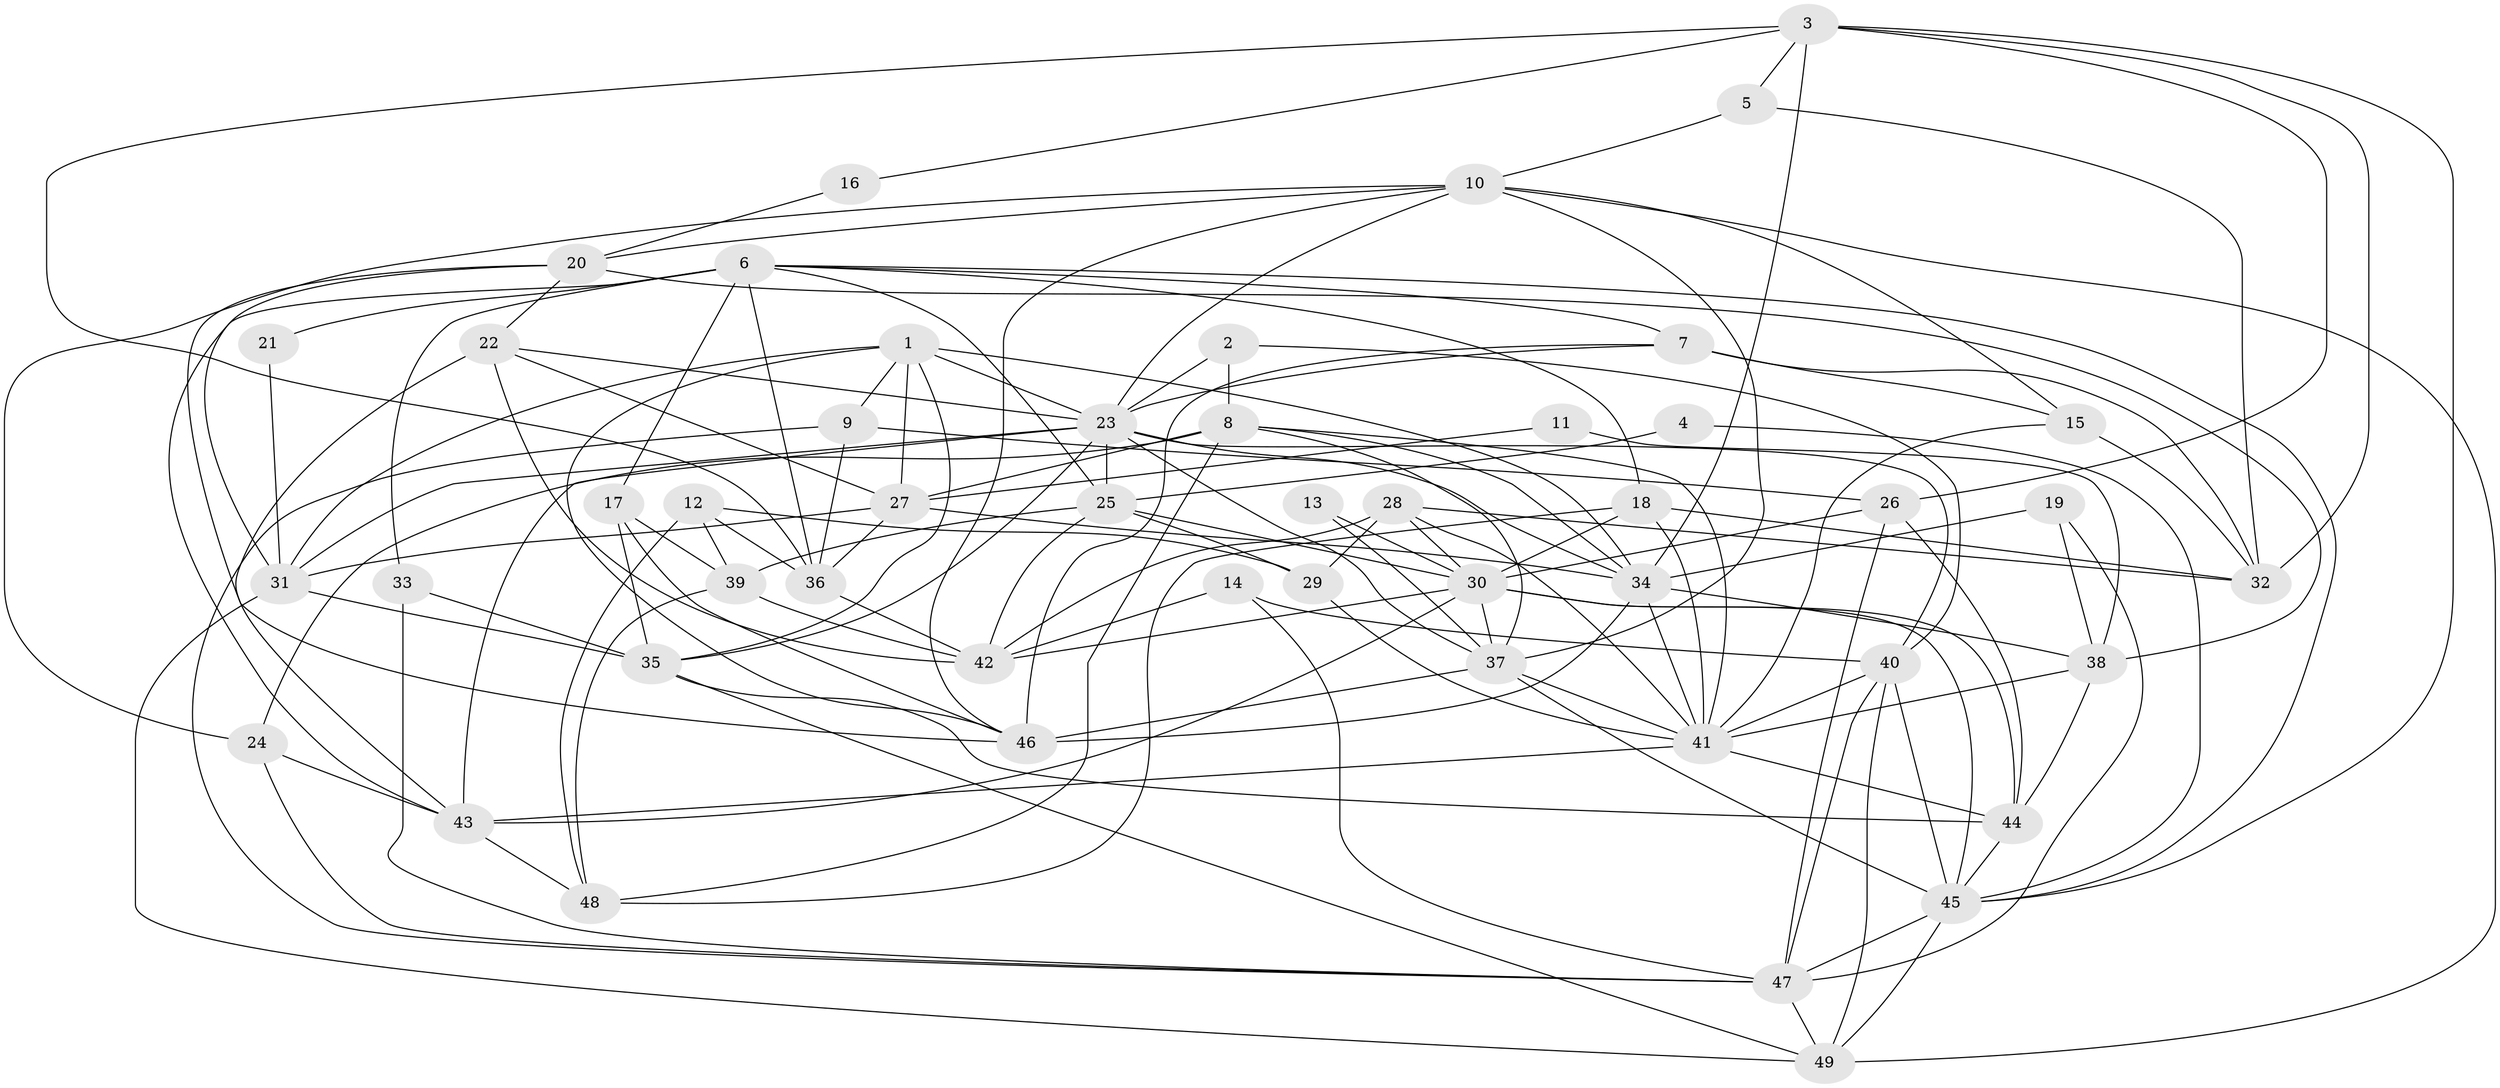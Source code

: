 // original degree distribution, {3: 0.22448979591836735, 6: 0.08163265306122448, 5: 0.22448979591836735, 4: 0.22448979591836735, 2: 0.1836734693877551, 7: 0.05102040816326531, 9: 0.01020408163265306}
// Generated by graph-tools (version 1.1) at 2025/26/03/09/25 03:26:22]
// undirected, 49 vertices, 141 edges
graph export_dot {
graph [start="1"]
  node [color=gray90,style=filled];
  1;
  2;
  3;
  4;
  5;
  6;
  7;
  8;
  9;
  10;
  11;
  12;
  13;
  14;
  15;
  16;
  17;
  18;
  19;
  20;
  21;
  22;
  23;
  24;
  25;
  26;
  27;
  28;
  29;
  30;
  31;
  32;
  33;
  34;
  35;
  36;
  37;
  38;
  39;
  40;
  41;
  42;
  43;
  44;
  45;
  46;
  47;
  48;
  49;
  1 -- 9 [weight=1.0];
  1 -- 23 [weight=1.0];
  1 -- 27 [weight=1.0];
  1 -- 31 [weight=1.0];
  1 -- 34 [weight=1.0];
  1 -- 35 [weight=1.0];
  1 -- 46 [weight=1.0];
  2 -- 8 [weight=1.0];
  2 -- 23 [weight=1.0];
  2 -- 40 [weight=1.0];
  3 -- 5 [weight=1.0];
  3 -- 16 [weight=1.0];
  3 -- 26 [weight=1.0];
  3 -- 32 [weight=1.0];
  3 -- 34 [weight=1.0];
  3 -- 36 [weight=1.0];
  3 -- 45 [weight=1.0];
  4 -- 25 [weight=1.0];
  4 -- 45 [weight=1.0];
  5 -- 10 [weight=1.0];
  5 -- 32 [weight=1.0];
  6 -- 7 [weight=1.0];
  6 -- 17 [weight=1.0];
  6 -- 18 [weight=1.0];
  6 -- 21 [weight=1.0];
  6 -- 25 [weight=1.0];
  6 -- 33 [weight=1.0];
  6 -- 36 [weight=1.0];
  6 -- 43 [weight=1.0];
  6 -- 45 [weight=1.0];
  7 -- 15 [weight=1.0];
  7 -- 23 [weight=1.0];
  7 -- 32 [weight=1.0];
  7 -- 46 [weight=1.0];
  8 -- 24 [weight=2.0];
  8 -- 27 [weight=1.0];
  8 -- 34 [weight=1.0];
  8 -- 37 [weight=1.0];
  8 -- 41 [weight=1.0];
  8 -- 48 [weight=1.0];
  9 -- 26 [weight=1.0];
  9 -- 36 [weight=1.0];
  9 -- 47 [weight=1.0];
  10 -- 15 [weight=1.0];
  10 -- 20 [weight=1.0];
  10 -- 23 [weight=1.0];
  10 -- 24 [weight=1.0];
  10 -- 37 [weight=1.0];
  10 -- 46 [weight=1.0];
  10 -- 49 [weight=1.0];
  11 -- 27 [weight=1.0];
  11 -- 38 [weight=1.0];
  12 -- 29 [weight=1.0];
  12 -- 36 [weight=1.0];
  12 -- 39 [weight=1.0];
  12 -- 48 [weight=1.0];
  13 -- 30 [weight=1.0];
  13 -- 37 [weight=1.0];
  14 -- 40 [weight=2.0];
  14 -- 42 [weight=1.0];
  14 -- 47 [weight=1.0];
  15 -- 32 [weight=1.0];
  15 -- 41 [weight=1.0];
  16 -- 20 [weight=1.0];
  17 -- 35 [weight=1.0];
  17 -- 39 [weight=1.0];
  17 -- 46 [weight=1.0];
  18 -- 30 [weight=1.0];
  18 -- 32 [weight=1.0];
  18 -- 41 [weight=1.0];
  18 -- 48 [weight=1.0];
  19 -- 34 [weight=1.0];
  19 -- 38 [weight=1.0];
  19 -- 47 [weight=1.0];
  20 -- 22 [weight=1.0];
  20 -- 31 [weight=1.0];
  20 -- 38 [weight=1.0];
  20 -- 46 [weight=1.0];
  21 -- 31 [weight=1.0];
  22 -- 23 [weight=1.0];
  22 -- 27 [weight=1.0];
  22 -- 42 [weight=2.0];
  22 -- 43 [weight=1.0];
  23 -- 25 [weight=1.0];
  23 -- 31 [weight=1.0];
  23 -- 34 [weight=1.0];
  23 -- 35 [weight=1.0];
  23 -- 37 [weight=1.0];
  23 -- 40 [weight=1.0];
  23 -- 43 [weight=1.0];
  24 -- 43 [weight=2.0];
  24 -- 47 [weight=1.0];
  25 -- 29 [weight=1.0];
  25 -- 30 [weight=1.0];
  25 -- 39 [weight=1.0];
  25 -- 42 [weight=1.0];
  26 -- 30 [weight=1.0];
  26 -- 44 [weight=1.0];
  26 -- 47 [weight=1.0];
  27 -- 31 [weight=1.0];
  27 -- 34 [weight=1.0];
  27 -- 36 [weight=1.0];
  28 -- 29 [weight=1.0];
  28 -- 30 [weight=1.0];
  28 -- 32 [weight=1.0];
  28 -- 41 [weight=1.0];
  28 -- 42 [weight=1.0];
  29 -- 41 [weight=1.0];
  30 -- 37 [weight=1.0];
  30 -- 42 [weight=1.0];
  30 -- 43 [weight=1.0];
  30 -- 44 [weight=1.0];
  30 -- 45 [weight=1.0];
  31 -- 35 [weight=1.0];
  31 -- 49 [weight=1.0];
  33 -- 35 [weight=1.0];
  33 -- 47 [weight=1.0];
  34 -- 38 [weight=2.0];
  34 -- 41 [weight=1.0];
  34 -- 46 [weight=1.0];
  35 -- 44 [weight=1.0];
  35 -- 49 [weight=1.0];
  36 -- 42 [weight=1.0];
  37 -- 41 [weight=1.0];
  37 -- 45 [weight=1.0];
  37 -- 46 [weight=1.0];
  38 -- 41 [weight=1.0];
  38 -- 44 [weight=1.0];
  39 -- 42 [weight=1.0];
  39 -- 48 [weight=1.0];
  40 -- 41 [weight=1.0];
  40 -- 45 [weight=1.0];
  40 -- 47 [weight=1.0];
  40 -- 49 [weight=1.0];
  41 -- 43 [weight=1.0];
  41 -- 44 [weight=1.0];
  43 -- 48 [weight=1.0];
  44 -- 45 [weight=1.0];
  45 -- 47 [weight=1.0];
  45 -- 49 [weight=1.0];
  47 -- 49 [weight=1.0];
}
